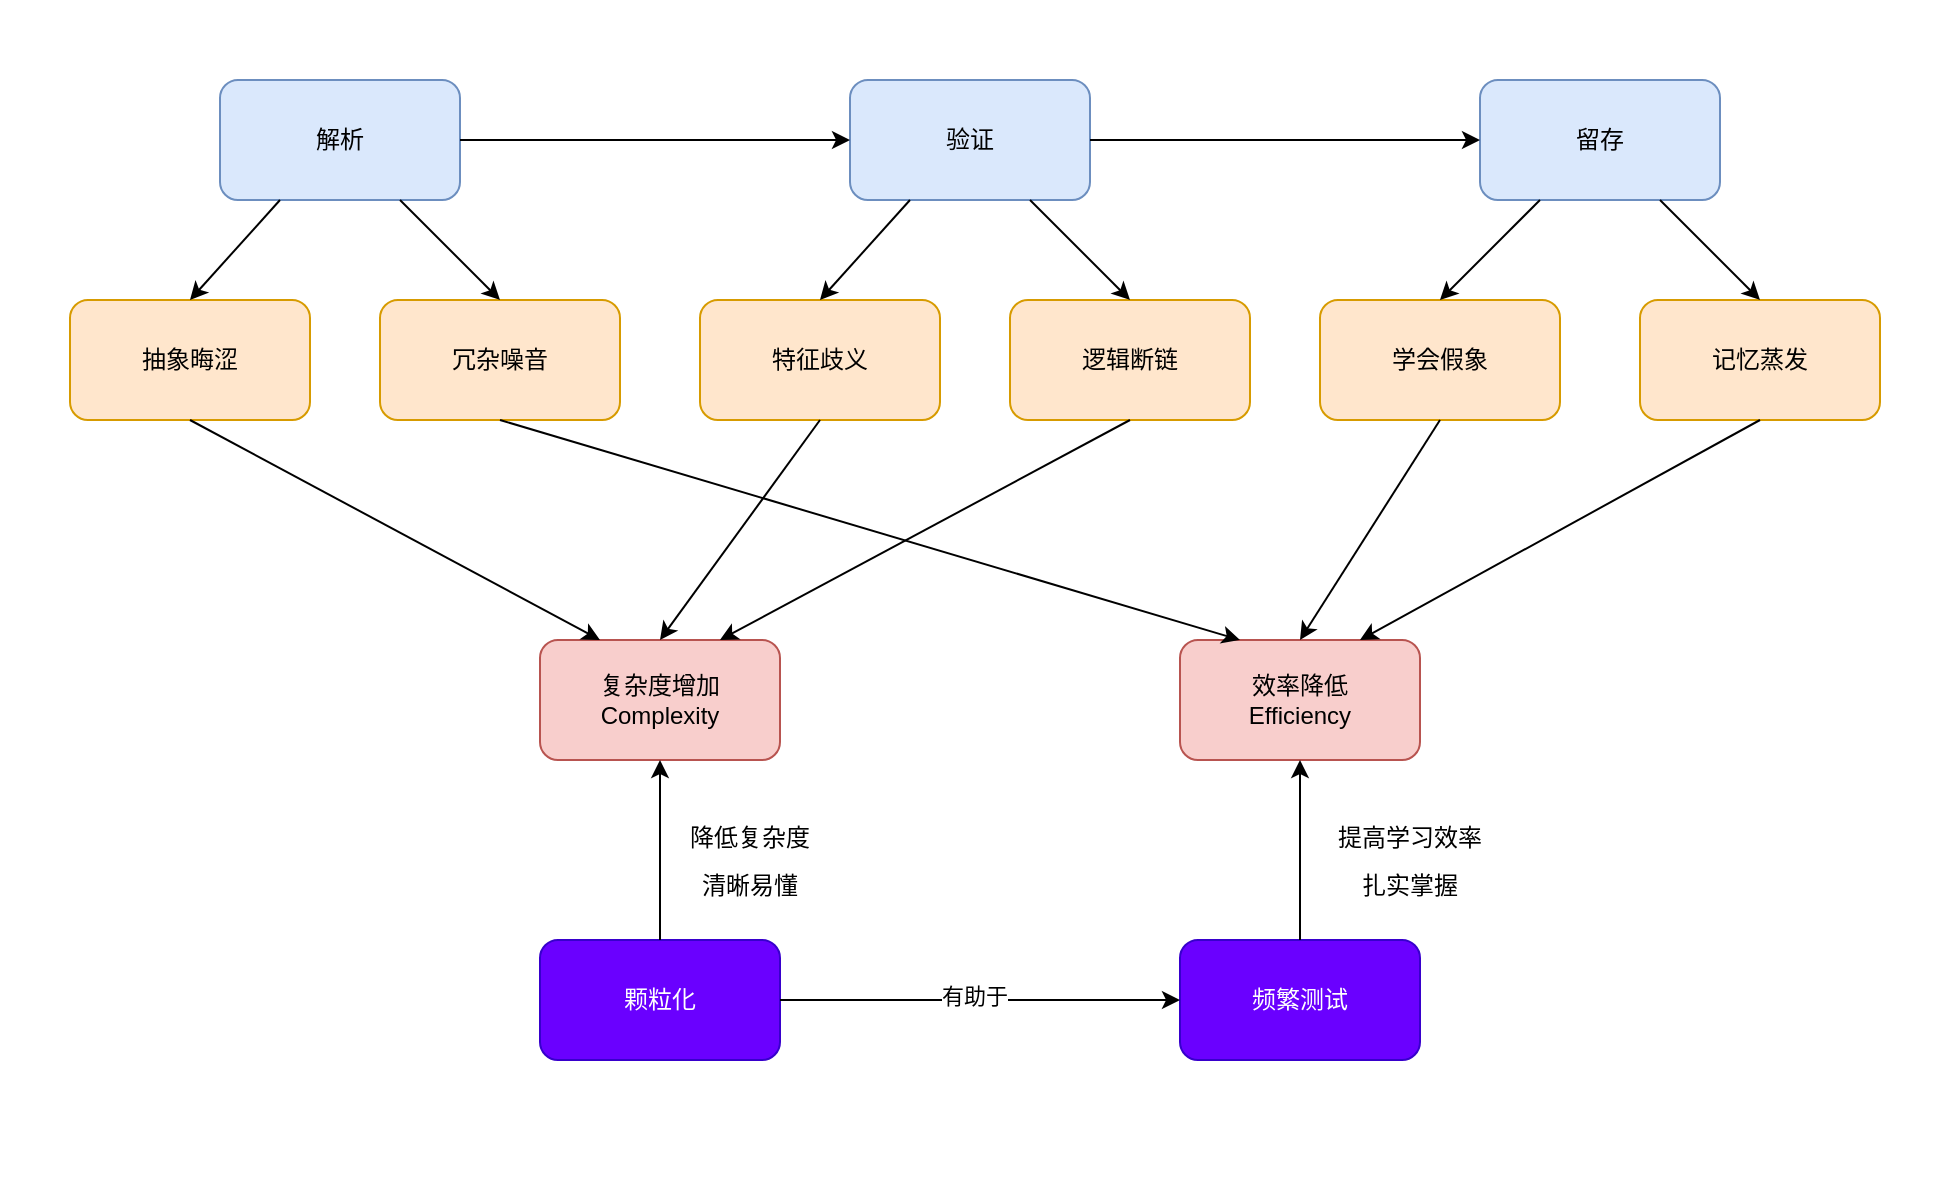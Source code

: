 <mxfile version="16.1.2" type="device"><diagram id="IvYaCahsEEAMNR0TNSCC" name="Page-1"><mxGraphModel dx="1426" dy="676" grid="1" gridSize="10" guides="1" tooltips="1" connect="1" arrows="1" fold="1" page="1" pageScale="1" pageWidth="1169" pageHeight="827" math="0" shadow="0"><root><mxCell id="0"/><mxCell id="1" parent="0"/><mxCell id="ds6B5mJB2-C3TA0jyVFd-6" value="" style="rounded=0;whiteSpace=wrap;html=1;strokeColor=none;movable=0;resizable=0;rotatable=0;deletable=0;editable=0;connectable=0;" parent="1" vertex="1"><mxGeometry x="80" y="80" width="970" height="590" as="geometry"/></mxCell><mxCell id="ds6B5mJB2-C3TA0jyVFd-1" value="解析" style="rounded=1;whiteSpace=wrap;html=1;fillColor=#dae8fc;strokeColor=#6c8ebf;" parent="1" vertex="1"><mxGeometry x="190" y="120" width="120" height="60" as="geometry"/></mxCell><mxCell id="ds6B5mJB2-C3TA0jyVFd-2" value="验证" style="rounded=1;whiteSpace=wrap;html=1;fillColor=#dae8fc;strokeColor=#6c8ebf;" parent="1" vertex="1"><mxGeometry x="505" y="120" width="120" height="60" as="geometry"/></mxCell><mxCell id="ds6B5mJB2-C3TA0jyVFd-3" value="留存" style="rounded=1;whiteSpace=wrap;html=1;fillColor=#dae8fc;strokeColor=#6c8ebf;" parent="1" vertex="1"><mxGeometry x="820" y="120" width="120" height="60" as="geometry"/></mxCell><mxCell id="ds6B5mJB2-C3TA0jyVFd-4" value="" style="endArrow=classic;html=1;rounded=0;exitX=1;exitY=0.5;exitDx=0;exitDy=0;entryX=0;entryY=0.5;entryDx=0;entryDy=0;" parent="1" source="ds6B5mJB2-C3TA0jyVFd-1" target="ds6B5mJB2-C3TA0jyVFd-2" edge="1"><mxGeometry width="50" height="50" relative="1" as="geometry"><mxPoint x="455" y="320" as="sourcePoint"/><mxPoint x="505" y="270" as="targetPoint"/></mxGeometry></mxCell><mxCell id="ds6B5mJB2-C3TA0jyVFd-5" value="" style="endArrow=classic;html=1;rounded=0;exitX=1;exitY=0.5;exitDx=0;exitDy=0;entryX=0;entryY=0.5;entryDx=0;entryDy=0;" parent="1" source="ds6B5mJB2-C3TA0jyVFd-2" target="ds6B5mJB2-C3TA0jyVFd-3" edge="1"><mxGeometry width="50" height="50" relative="1" as="geometry"><mxPoint x="670" y="150" as="sourcePoint"/><mxPoint x="590" y="160" as="targetPoint"/></mxGeometry></mxCell><mxCell id="ds6B5mJB2-C3TA0jyVFd-19" value="抽象晦涩" style="rounded=1;whiteSpace=wrap;html=1;fillColor=#ffe6cc;strokeColor=#d79b00;" parent="1" vertex="1"><mxGeometry x="115" y="230" width="120" height="60" as="geometry"/></mxCell><mxCell id="ds6B5mJB2-C3TA0jyVFd-20" value="逻辑断链" style="rounded=1;whiteSpace=wrap;html=1;fillColor=#ffe6cc;strokeColor=#d79b00;" parent="1" vertex="1"><mxGeometry x="585" y="230" width="120" height="60" as="geometry"/></mxCell><mxCell id="ds6B5mJB2-C3TA0jyVFd-21" value="" style="endArrow=classic;html=1;rounded=0;exitX=0.25;exitY=1;exitDx=0;exitDy=0;entryX=0.5;entryY=0;entryDx=0;entryDy=0;" parent="1" source="ds6B5mJB2-C3TA0jyVFd-1" target="ds6B5mJB2-C3TA0jyVFd-19" edge="1"><mxGeometry width="50" height="50" relative="1" as="geometry"><mxPoint x="345" y="200" as="sourcePoint"/><mxPoint x="395" y="150" as="targetPoint"/></mxGeometry></mxCell><mxCell id="ds6B5mJB2-C3TA0jyVFd-22" value="" style="endArrow=classic;html=1;rounded=0;exitX=0.75;exitY=1;exitDx=0;exitDy=0;entryX=0.5;entryY=0;entryDx=0;entryDy=0;" parent="1" source="ds6B5mJB2-C3TA0jyVFd-2" target="ds6B5mJB2-C3TA0jyVFd-20" edge="1"><mxGeometry width="50" height="50" relative="1" as="geometry"><mxPoint x="320" y="190" as="sourcePoint"/><mxPoint x="320" y="240" as="targetPoint"/></mxGeometry></mxCell><mxCell id="ds6B5mJB2-C3TA0jyVFd-23" value="学会假象" style="rounded=1;whiteSpace=wrap;html=1;fillColor=#ffe6cc;strokeColor=#d79b00;" parent="1" vertex="1"><mxGeometry x="740" y="230" width="120" height="60" as="geometry"/></mxCell><mxCell id="ds6B5mJB2-C3TA0jyVFd-24" value="记忆蒸发" style="rounded=1;whiteSpace=wrap;html=1;fillColor=#ffe6cc;strokeColor=#d79b00;" parent="1" vertex="1"><mxGeometry x="900" y="230" width="120" height="60" as="geometry"/></mxCell><mxCell id="ds6B5mJB2-C3TA0jyVFd-25" value="" style="endArrow=classic;html=1;rounded=0;exitX=0.25;exitY=1;exitDx=0;exitDy=0;entryX=0.5;entryY=0;entryDx=0;entryDy=0;" parent="1" source="ds6B5mJB2-C3TA0jyVFd-3" target="ds6B5mJB2-C3TA0jyVFd-23" edge="1"><mxGeometry width="50" height="50" relative="1" as="geometry"><mxPoint x="760" y="240" as="sourcePoint"/><mxPoint x="810" y="190" as="targetPoint"/></mxGeometry></mxCell><mxCell id="ds6B5mJB2-C3TA0jyVFd-26" value="" style="endArrow=classic;html=1;rounded=0;entryX=0.5;entryY=0;entryDx=0;entryDy=0;exitX=0.75;exitY=1;exitDx=0;exitDy=0;" parent="1" source="ds6B5mJB2-C3TA0jyVFd-3" target="ds6B5mJB2-C3TA0jyVFd-24" edge="1"><mxGeometry width="50" height="50" relative="1" as="geometry"><mxPoint x="760" y="240" as="sourcePoint"/><mxPoint x="810" y="190" as="targetPoint"/></mxGeometry></mxCell><mxCell id="ds6B5mJB2-C3TA0jyVFd-27" value="冗杂噪音" style="rounded=1;whiteSpace=wrap;html=1;fillColor=#ffe6cc;strokeColor=#d79b00;" parent="1" vertex="1"><mxGeometry x="270" y="230" width="120" height="60" as="geometry"/></mxCell><mxCell id="ds6B5mJB2-C3TA0jyVFd-28" value="" style="endArrow=classic;html=1;rounded=0;exitX=0.75;exitY=1;exitDx=0;exitDy=0;entryX=0.5;entryY=0;entryDx=0;entryDy=0;" parent="1" source="ds6B5mJB2-C3TA0jyVFd-1" target="ds6B5mJB2-C3TA0jyVFd-27" edge="1"><mxGeometry width="50" height="50" relative="1" as="geometry"><mxPoint x="210" y="190" as="sourcePoint"/><mxPoint x="185" y="240" as="targetPoint"/></mxGeometry></mxCell><mxCell id="ds6B5mJB2-C3TA0jyVFd-29" value="特征歧义" style="rounded=1;whiteSpace=wrap;html=1;fillColor=#ffe6cc;strokeColor=#d79b00;" parent="1" vertex="1"><mxGeometry x="430" y="230" width="120" height="60" as="geometry"/></mxCell><mxCell id="ds6B5mJB2-C3TA0jyVFd-30" value="" style="endArrow=classic;html=1;rounded=0;exitX=0.25;exitY=1;exitDx=0;exitDy=0;entryX=0.5;entryY=0;entryDx=0;entryDy=0;" parent="1" source="ds6B5mJB2-C3TA0jyVFd-2" target="ds6B5mJB2-C3TA0jyVFd-29" edge="1"><mxGeometry width="50" height="50" relative="1" as="geometry"><mxPoint x="590" y="190" as="sourcePoint"/><mxPoint x="630" y="240" as="targetPoint"/></mxGeometry></mxCell><mxCell id="-7fsoBXd2MnqJkyUFWHa-1" value="复杂度增加&lt;br&gt;Complexity" style="rounded=1;whiteSpace=wrap;html=1;fillColor=#f8cecc;strokeColor=#b85450;" parent="1" vertex="1"><mxGeometry x="350" y="400" width="120" height="60" as="geometry"/></mxCell><mxCell id="-7fsoBXd2MnqJkyUFWHa-2" value="效率降低&lt;br&gt;Efficiency" style="rounded=1;whiteSpace=wrap;html=1;fillColor=#f8cecc;strokeColor=#b85450;" parent="1" vertex="1"><mxGeometry x="670" y="400" width="120" height="60" as="geometry"/></mxCell><mxCell id="-7fsoBXd2MnqJkyUFWHa-3" value="" style="endArrow=classic;html=1;rounded=0;exitX=0.5;exitY=1;exitDx=0;exitDy=0;entryX=0.5;entryY=0;entryDx=0;entryDy=0;" parent="1" source="ds6B5mJB2-C3TA0jyVFd-23" target="-7fsoBXd2MnqJkyUFWHa-2" edge="1"><mxGeometry width="50" height="50" relative="1" as="geometry"><mxPoint x="560" y="400" as="sourcePoint"/><mxPoint x="610" y="350" as="targetPoint"/></mxGeometry></mxCell><mxCell id="-7fsoBXd2MnqJkyUFWHa-4" value="" style="endArrow=classic;html=1;rounded=0;entryX=0.75;entryY=0;entryDx=0;entryDy=0;exitX=0.5;exitY=1;exitDx=0;exitDy=0;" parent="1" source="ds6B5mJB2-C3TA0jyVFd-24" target="-7fsoBXd2MnqJkyUFWHa-2" edge="1"><mxGeometry width="50" height="50" relative="1" as="geometry"><mxPoint x="810" y="300" as="sourcePoint"/><mxPoint x="730" y="410" as="targetPoint"/></mxGeometry></mxCell><mxCell id="-7fsoBXd2MnqJkyUFWHa-9" value="" style="endArrow=classic;html=1;rounded=0;exitX=0.5;exitY=1;exitDx=0;exitDy=0;entryX=0.75;entryY=0;entryDx=0;entryDy=0;" parent="1" source="ds6B5mJB2-C3TA0jyVFd-20" target="-7fsoBXd2MnqJkyUFWHa-1" edge="1"><mxGeometry width="50" height="50" relative="1" as="geometry"><mxPoint x="810" y="300" as="sourcePoint"/><mxPoint x="740" y="410" as="targetPoint"/></mxGeometry></mxCell><mxCell id="-7fsoBXd2MnqJkyUFWHa-10" value="" style="endArrow=classic;html=1;rounded=0;exitX=0.5;exitY=1;exitDx=0;exitDy=0;entryX=0.5;entryY=0;entryDx=0;entryDy=0;" parent="1" source="ds6B5mJB2-C3TA0jyVFd-29" target="-7fsoBXd2MnqJkyUFWHa-1" edge="1"><mxGeometry width="50" height="50" relative="1" as="geometry"><mxPoint x="655" y="300" as="sourcePoint"/><mxPoint x="450" y="410" as="targetPoint"/></mxGeometry></mxCell><mxCell id="-7fsoBXd2MnqJkyUFWHa-11" value="" style="endArrow=classic;html=1;rounded=0;exitX=0.5;exitY=1;exitDx=0;exitDy=0;entryX=0.25;entryY=0;entryDx=0;entryDy=0;" parent="1" source="ds6B5mJB2-C3TA0jyVFd-19" target="-7fsoBXd2MnqJkyUFWHa-1" edge="1"><mxGeometry width="50" height="50" relative="1" as="geometry"><mxPoint x="500" y="300" as="sourcePoint"/><mxPoint x="420" y="410" as="targetPoint"/></mxGeometry></mxCell><mxCell id="-7fsoBXd2MnqJkyUFWHa-12" value="" style="endArrow=classic;html=1;rounded=0;exitX=0.5;exitY=1;exitDx=0;exitDy=0;entryX=0.25;entryY=0;entryDx=0;entryDy=0;" parent="1" source="ds6B5mJB2-C3TA0jyVFd-27" target="-7fsoBXd2MnqJkyUFWHa-2" edge="1"><mxGeometry width="50" height="50" relative="1" as="geometry"><mxPoint x="655" y="300" as="sourcePoint"/><mxPoint x="450" y="410" as="targetPoint"/></mxGeometry></mxCell><mxCell id="umUSqJCXmC7LypWrZ_ZQ-2" value="颗粒化" style="rounded=1;whiteSpace=wrap;html=1;fillColor=#6a00ff;strokeColor=#3700CC;fontColor=#ffffff;" parent="1" vertex="1"><mxGeometry x="350" y="550" width="120" height="60" as="geometry"/></mxCell><mxCell id="umUSqJCXmC7LypWrZ_ZQ-3" value="频繁测试" style="rounded=1;whiteSpace=wrap;html=1;fillColor=#6a00ff;strokeColor=#3700CC;fontColor=#ffffff;" parent="1" vertex="1"><mxGeometry x="670" y="550" width="120" height="60" as="geometry"/></mxCell><mxCell id="umUSqJCXmC7LypWrZ_ZQ-4" value="" style="endArrow=classic;html=1;rounded=0;exitX=0.5;exitY=0;exitDx=0;exitDy=0;entryX=0.5;entryY=1;entryDx=0;entryDy=0;" parent="1" source="umUSqJCXmC7LypWrZ_ZQ-2" target="-7fsoBXd2MnqJkyUFWHa-1" edge="1"><mxGeometry width="50" height="50" relative="1" as="geometry"><mxPoint x="560" y="480" as="sourcePoint"/><mxPoint x="610" y="430" as="targetPoint"/></mxGeometry></mxCell><mxCell id="umUSqJCXmC7LypWrZ_ZQ-5" value="" style="endArrow=classic;html=1;rounded=0;exitX=0.5;exitY=0;exitDx=0;exitDy=0;entryX=0.5;entryY=1;entryDx=0;entryDy=0;" parent="1" source="umUSqJCXmC7LypWrZ_ZQ-3" target="-7fsoBXd2MnqJkyUFWHa-2" edge="1"><mxGeometry width="50" height="50" relative="1" as="geometry"><mxPoint x="420" y="540" as="sourcePoint"/><mxPoint x="420" y="470" as="targetPoint"/></mxGeometry></mxCell><mxCell id="umUSqJCXmC7LypWrZ_ZQ-7" value="&lt;p style=&quot;line-height: 2&quot;&gt;降低复杂度&lt;br&gt;清晰易懂&lt;/p&gt;" style="text;html=1;strokeColor=none;fillColor=none;align=center;verticalAlign=middle;whiteSpace=wrap;rounded=0;" parent="1" vertex="1"><mxGeometry x="410" y="490" width="90" height="40" as="geometry"/></mxCell><mxCell id="umUSqJCXmC7LypWrZ_ZQ-9" value="&lt;p style=&quot;line-height: 2&quot;&gt;提高学习效率&lt;br&gt;扎实掌握&lt;/p&gt;" style="text;html=1;strokeColor=none;fillColor=none;align=center;verticalAlign=middle;whiteSpace=wrap;rounded=0;" parent="1" vertex="1"><mxGeometry x="740" y="490" width="90" height="40" as="geometry"/></mxCell><mxCell id="umUSqJCXmC7LypWrZ_ZQ-42" value="" style="endArrow=classic;html=1;rounded=0;exitX=1;exitY=0.5;exitDx=0;exitDy=0;entryX=0;entryY=0.5;entryDx=0;entryDy=0;" parent="1" source="umUSqJCXmC7LypWrZ_ZQ-2" target="umUSqJCXmC7LypWrZ_ZQ-3" edge="1"><mxGeometry width="50" height="50" relative="1" as="geometry"><mxPoint x="560" y="440" as="sourcePoint"/><mxPoint x="610" y="390" as="targetPoint"/></mxGeometry></mxCell><mxCell id="umUSqJCXmC7LypWrZ_ZQ-43" value="有助于" style="edgeLabel;html=1;align=center;verticalAlign=middle;resizable=0;points=[];" parent="umUSqJCXmC7LypWrZ_ZQ-42" vertex="1" connectable="0"><mxGeometry x="-0.03" y="2" relative="1" as="geometry"><mxPoint as="offset"/></mxGeometry></mxCell></root></mxGraphModel></diagram></mxfile>